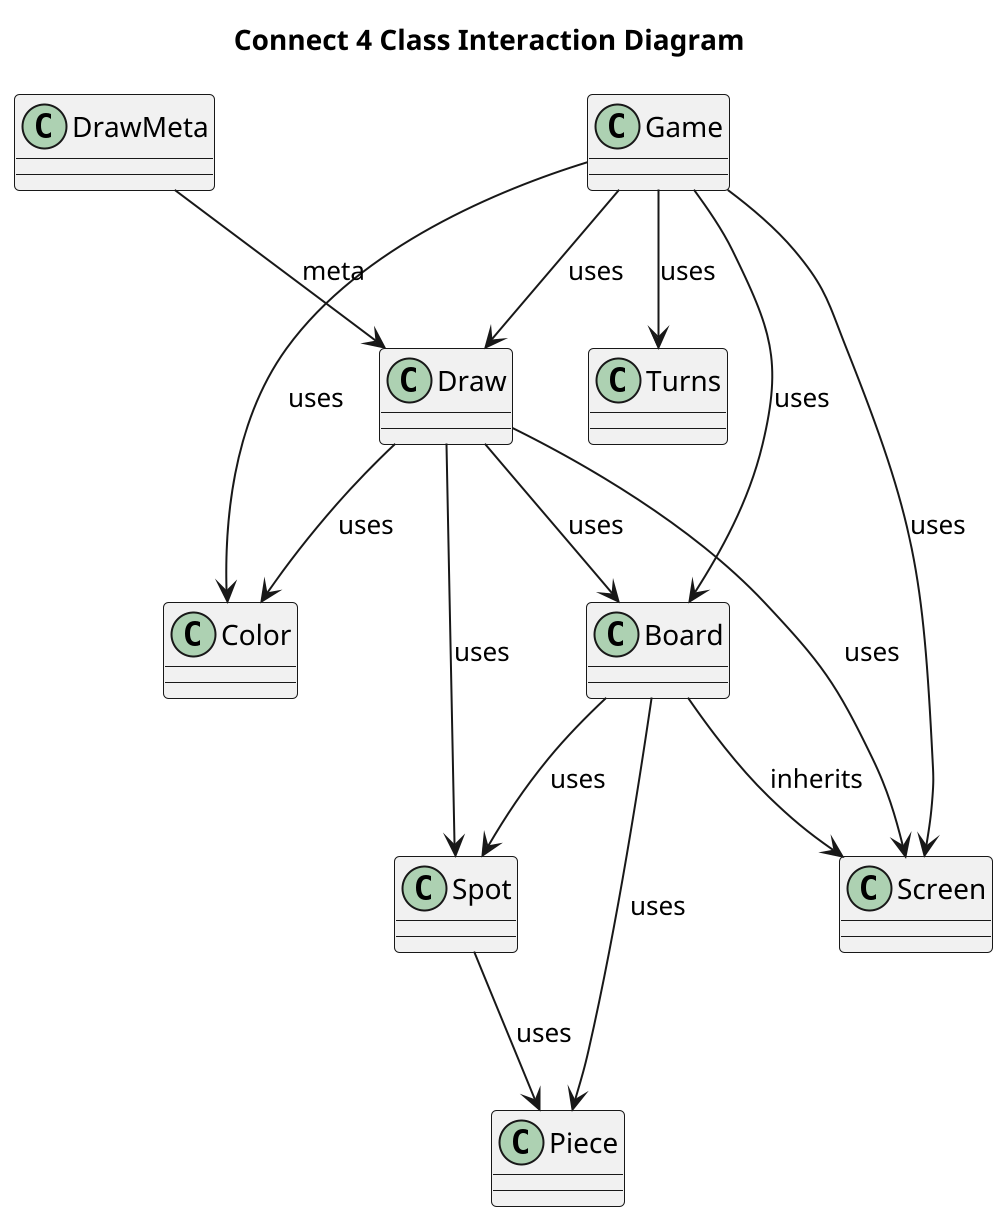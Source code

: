 @startuml
scale 2
title "Connect 4 Class Interaction Diagram"
class Game {
}

class Turns {
}

class Screen {
}

class Piece {
}

class Spot {
}

class Board {
}

class Color {
}

class DrawMeta {
}

class Draw {
}

Game --> Turns : uses
Game --> Board : uses
Game --> Screen : uses
Game --> Color : uses
Game --> Draw : uses

Board --> Screen : inherits
Board --> Piece : uses
Board --> Spot : uses

Spot --> Piece : uses

DrawMeta --> Draw : meta

Draw --> Board : uses
Draw --> Screen : uses
Draw --> Spot : uses
Draw --> Color : uses
@enduml